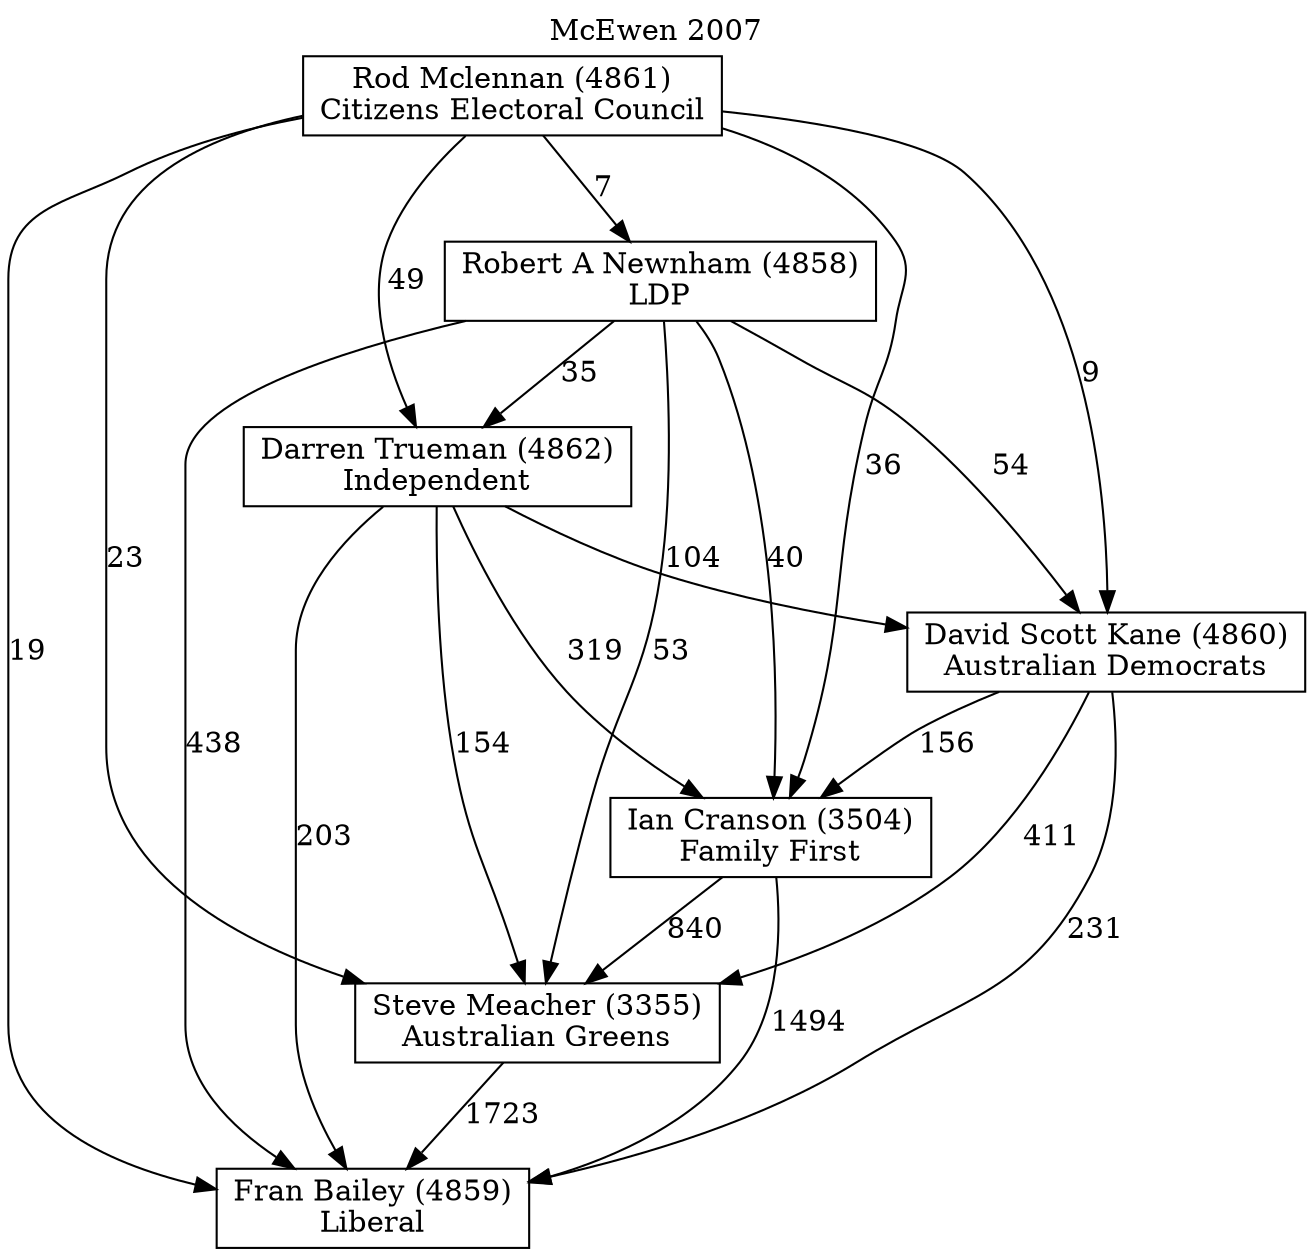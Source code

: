 // House preference flow
digraph "Fran Bailey (4859)_McEwen_2007" {
	graph [label="McEwen 2007" labelloc=t mclimit=10]
	node [shape=box]
	"Fran Bailey (4859)" [label="Fran Bailey (4859)
Liberal"]
	"Steve Meacher (3355)" [label="Steve Meacher (3355)
Australian Greens"]
	"Ian Cranson (3504)" [label="Ian Cranson (3504)
Family First"]
	"David Scott Kane (4860)" [label="David Scott Kane (4860)
Australian Democrats"]
	"Darren Trueman (4862)" [label="Darren Trueman (4862)
Independent"]
	"Robert A Newnham (4858)" [label="Robert A Newnham (4858)
LDP"]
	"Rod Mclennan (4861)" [label="Rod Mclennan (4861)
Citizens Electoral Council"]
	"Steve Meacher (3355)" -> "Fran Bailey (4859)" [label=1723]
	"Ian Cranson (3504)" -> "Steve Meacher (3355)" [label=840]
	"David Scott Kane (4860)" -> "Ian Cranson (3504)" [label=156]
	"Darren Trueman (4862)" -> "David Scott Kane (4860)" [label=104]
	"Robert A Newnham (4858)" -> "Darren Trueman (4862)" [label=35]
	"Rod Mclennan (4861)" -> "Robert A Newnham (4858)" [label=7]
	"Ian Cranson (3504)" -> "Fran Bailey (4859)" [label=1494]
	"David Scott Kane (4860)" -> "Fran Bailey (4859)" [label=231]
	"Darren Trueman (4862)" -> "Fran Bailey (4859)" [label=203]
	"Robert A Newnham (4858)" -> "Fran Bailey (4859)" [label=438]
	"Rod Mclennan (4861)" -> "Fran Bailey (4859)" [label=19]
	"Rod Mclennan (4861)" -> "Darren Trueman (4862)" [label=49]
	"Robert A Newnham (4858)" -> "David Scott Kane (4860)" [label=54]
	"Rod Mclennan (4861)" -> "David Scott Kane (4860)" [label=9]
	"Darren Trueman (4862)" -> "Ian Cranson (3504)" [label=319]
	"Robert A Newnham (4858)" -> "Ian Cranson (3504)" [label=40]
	"Rod Mclennan (4861)" -> "Ian Cranson (3504)" [label=36]
	"David Scott Kane (4860)" -> "Steve Meacher (3355)" [label=411]
	"Darren Trueman (4862)" -> "Steve Meacher (3355)" [label=154]
	"Robert A Newnham (4858)" -> "Steve Meacher (3355)" [label=53]
	"Rod Mclennan (4861)" -> "Steve Meacher (3355)" [label=23]
}
